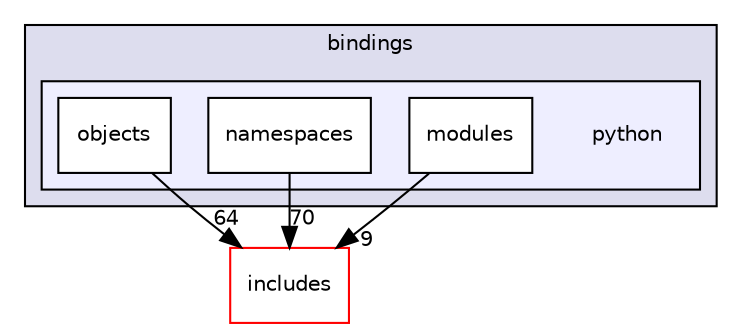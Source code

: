 digraph "/home/ubuntu/projects/pin-2.14/source/tools/Triton/src/libtriton/bindings/python" {
  compound=true
  node [ fontsize="10", fontname="Helvetica"];
  edge [ labelfontsize="10", labelfontname="Helvetica"];
  subgraph clusterdir_98927eaed809121784a8363d998e0634 {
    graph [ bgcolor="#ddddee", pencolor="black", label="bindings" fontname="Helvetica", fontsize="10", URL="dir_98927eaed809121784a8363d998e0634.html"]
  subgraph clusterdir_cd620cc27d99cd5acee30f3194b95f5b {
    graph [ bgcolor="#eeeeff", pencolor="black", label="" URL="dir_cd620cc27d99cd5acee30f3194b95f5b.html"];
    dir_cd620cc27d99cd5acee30f3194b95f5b [shape=plaintext label="python"];
    dir_e37cd7fdcd067a0bbedf29cf70ad6941 [shape=box label="modules" color="black" fillcolor="white" style="filled" URL="dir_e37cd7fdcd067a0bbedf29cf70ad6941.html"];
    dir_d1e87563773564b0e9088e610360d41b [shape=box label="namespaces" color="black" fillcolor="white" style="filled" URL="dir_d1e87563773564b0e9088e610360d41b.html"];
    dir_a836b05c41877907e0263a7c0401517f [shape=box label="objects" color="black" fillcolor="white" style="filled" URL="dir_a836b05c41877907e0263a7c0401517f.html"];
  }
  }
  dir_0a436fc82d73b0b9b664d07557632391 [shape=box label="includes" fillcolor="white" style="filled" color="red" URL="dir_0a436fc82d73b0b9b664d07557632391.html"];
  dir_e37cd7fdcd067a0bbedf29cf70ad6941->dir_0a436fc82d73b0b9b664d07557632391 [headlabel="9", labeldistance=1.5 headhref="dir_000015_000024.html"];
  dir_a836b05c41877907e0263a7c0401517f->dir_0a436fc82d73b0b9b664d07557632391 [headlabel="64", labeldistance=1.5 headhref="dir_000017_000024.html"];
  dir_d1e87563773564b0e9088e610360d41b->dir_0a436fc82d73b0b9b664d07557632391 [headlabel="70", labeldistance=1.5 headhref="dir_000016_000024.html"];
}

